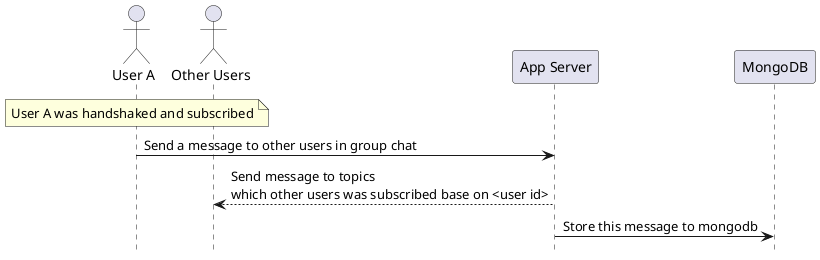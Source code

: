 @startuml
hide footbox

actor "User A"
actor "Other Users"

note over "User A": User A was handshaked and subscribed
"User A" -> "App Server": Send a message to other users in group chat
"App Server" --> "Other Users": Send message to topics \nwhich other users was subscribed base on <user id>
"App Server" -> "MongoDB": Store this message to mongodb

@enduml